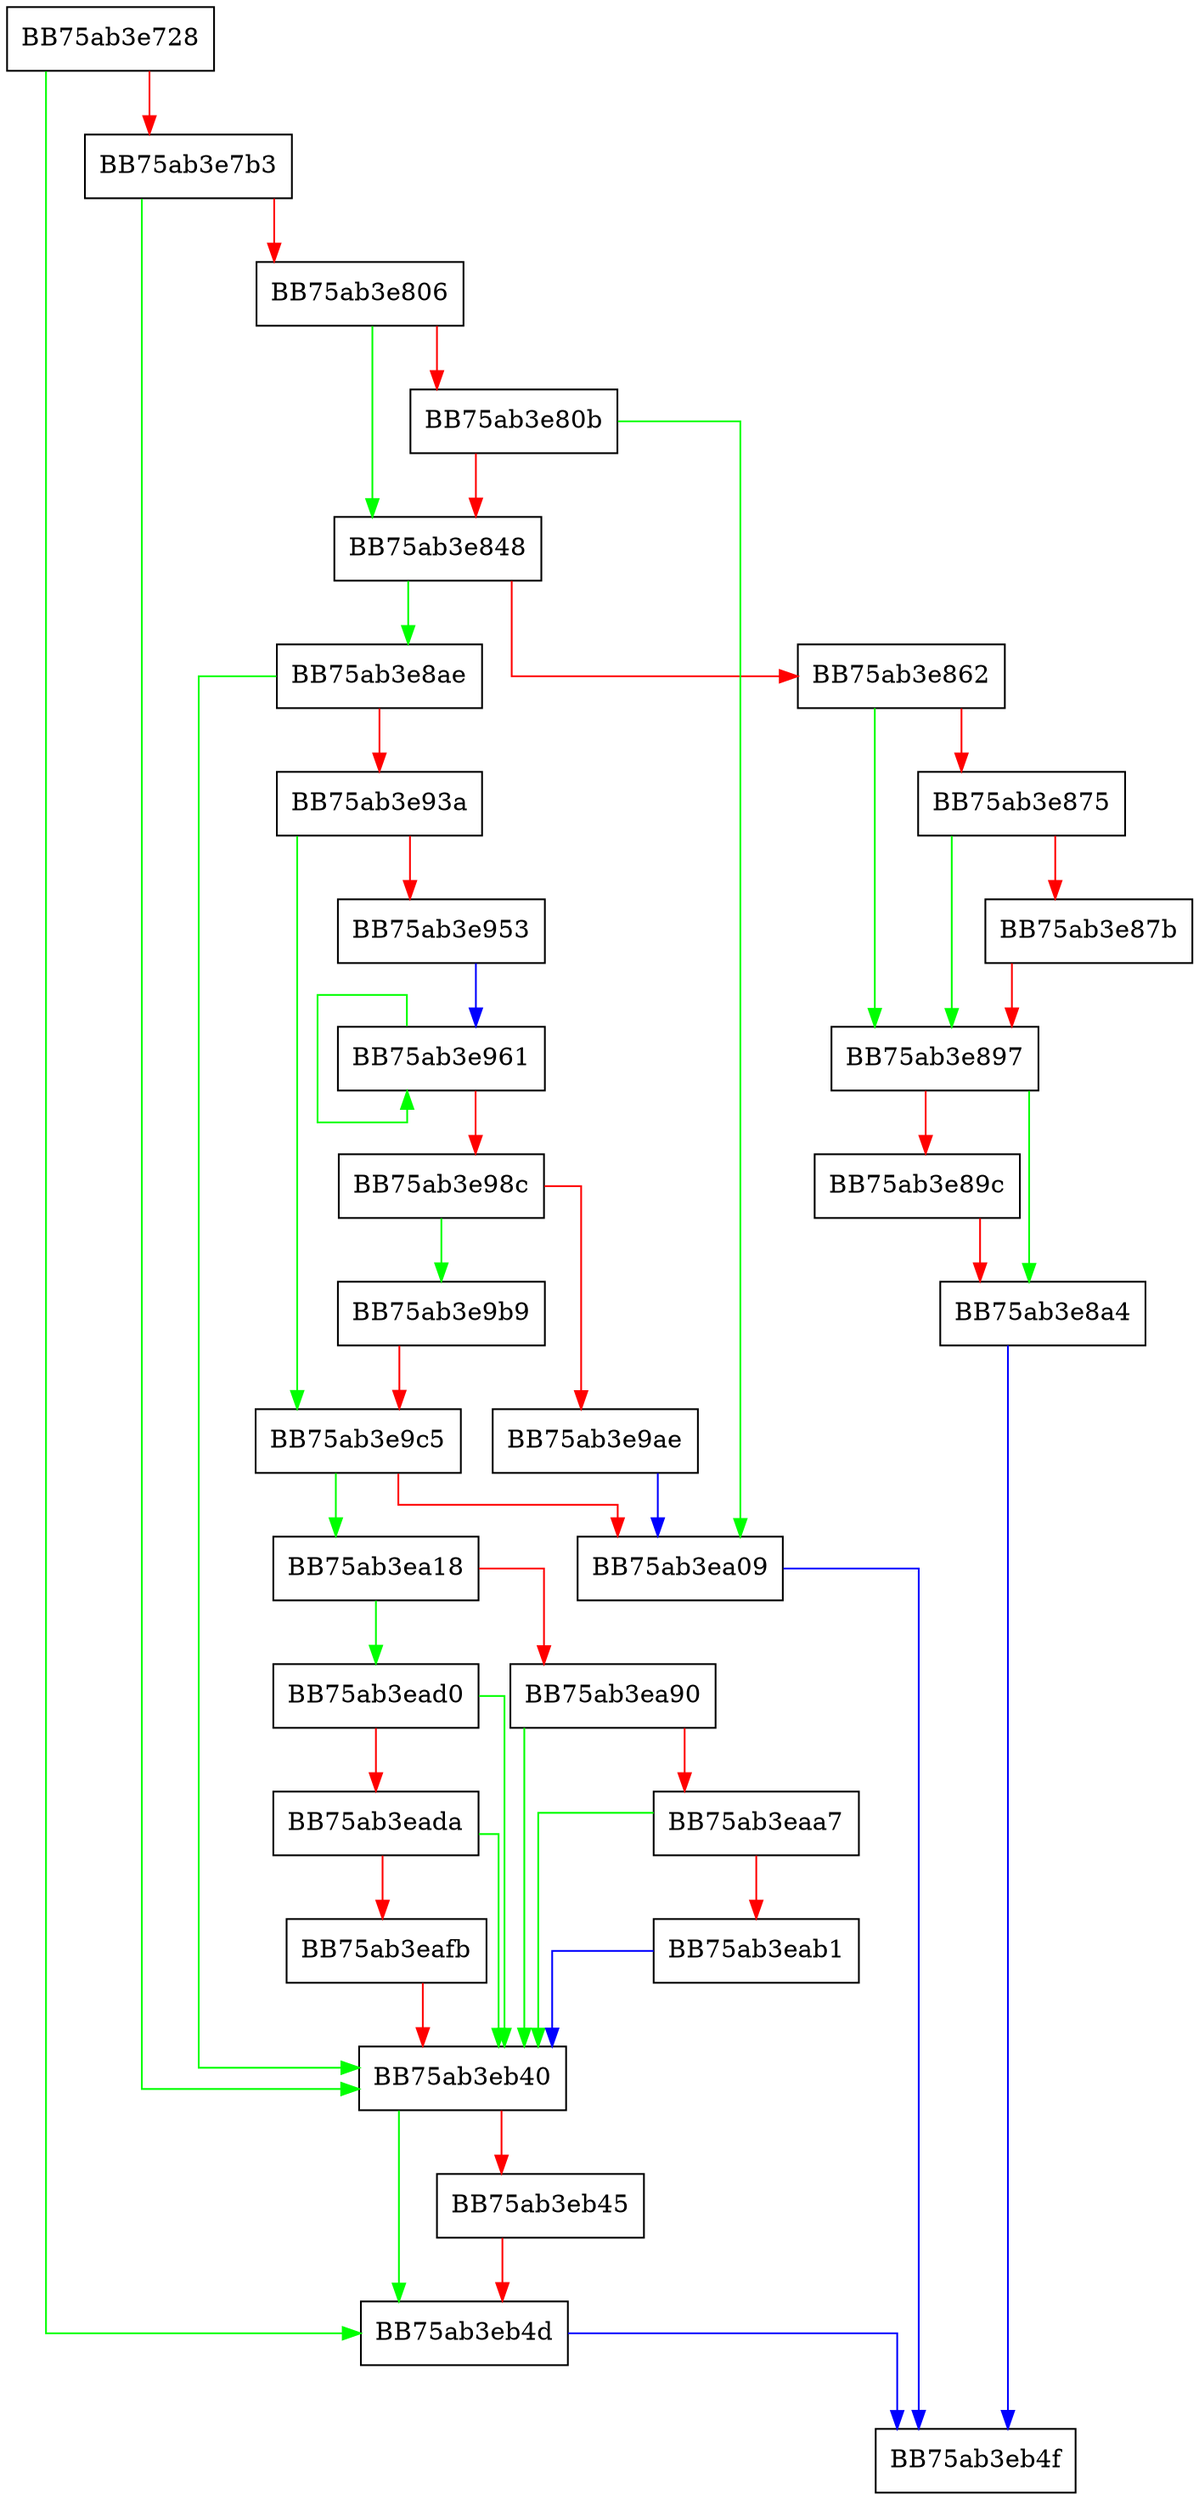 digraph AddDllImportToSpynetReport {
  node [shape="box"];
  graph [splines=ortho];
  BB75ab3e728 -> BB75ab3eb4d [color="green"];
  BB75ab3e728 -> BB75ab3e7b3 [color="red"];
  BB75ab3e7b3 -> BB75ab3eb40 [color="green"];
  BB75ab3e7b3 -> BB75ab3e806 [color="red"];
  BB75ab3e806 -> BB75ab3e848 [color="green"];
  BB75ab3e806 -> BB75ab3e80b [color="red"];
  BB75ab3e80b -> BB75ab3ea09 [color="green"];
  BB75ab3e80b -> BB75ab3e848 [color="red"];
  BB75ab3e848 -> BB75ab3e8ae [color="green"];
  BB75ab3e848 -> BB75ab3e862 [color="red"];
  BB75ab3e862 -> BB75ab3e897 [color="green"];
  BB75ab3e862 -> BB75ab3e875 [color="red"];
  BB75ab3e875 -> BB75ab3e897 [color="green"];
  BB75ab3e875 -> BB75ab3e87b [color="red"];
  BB75ab3e87b -> BB75ab3e897 [color="red"];
  BB75ab3e897 -> BB75ab3e8a4 [color="green"];
  BB75ab3e897 -> BB75ab3e89c [color="red"];
  BB75ab3e89c -> BB75ab3e8a4 [color="red"];
  BB75ab3e8a4 -> BB75ab3eb4f [color="blue"];
  BB75ab3e8ae -> BB75ab3eb40 [color="green"];
  BB75ab3e8ae -> BB75ab3e93a [color="red"];
  BB75ab3e93a -> BB75ab3e9c5 [color="green"];
  BB75ab3e93a -> BB75ab3e953 [color="red"];
  BB75ab3e953 -> BB75ab3e961 [color="blue"];
  BB75ab3e961 -> BB75ab3e961 [color="green"];
  BB75ab3e961 -> BB75ab3e98c [color="red"];
  BB75ab3e98c -> BB75ab3e9b9 [color="green"];
  BB75ab3e98c -> BB75ab3e9ae [color="red"];
  BB75ab3e9ae -> BB75ab3ea09 [color="blue"];
  BB75ab3e9b9 -> BB75ab3e9c5 [color="red"];
  BB75ab3e9c5 -> BB75ab3ea18 [color="green"];
  BB75ab3e9c5 -> BB75ab3ea09 [color="red"];
  BB75ab3ea09 -> BB75ab3eb4f [color="blue"];
  BB75ab3ea18 -> BB75ab3ead0 [color="green"];
  BB75ab3ea18 -> BB75ab3ea90 [color="red"];
  BB75ab3ea90 -> BB75ab3eb40 [color="green"];
  BB75ab3ea90 -> BB75ab3eaa7 [color="red"];
  BB75ab3eaa7 -> BB75ab3eb40 [color="green"];
  BB75ab3eaa7 -> BB75ab3eab1 [color="red"];
  BB75ab3eab1 -> BB75ab3eb40 [color="blue"];
  BB75ab3ead0 -> BB75ab3eb40 [color="green"];
  BB75ab3ead0 -> BB75ab3eada [color="red"];
  BB75ab3eada -> BB75ab3eb40 [color="green"];
  BB75ab3eada -> BB75ab3eafb [color="red"];
  BB75ab3eafb -> BB75ab3eb40 [color="red"];
  BB75ab3eb40 -> BB75ab3eb4d [color="green"];
  BB75ab3eb40 -> BB75ab3eb45 [color="red"];
  BB75ab3eb45 -> BB75ab3eb4d [color="red"];
  BB75ab3eb4d -> BB75ab3eb4f [color="blue"];
}